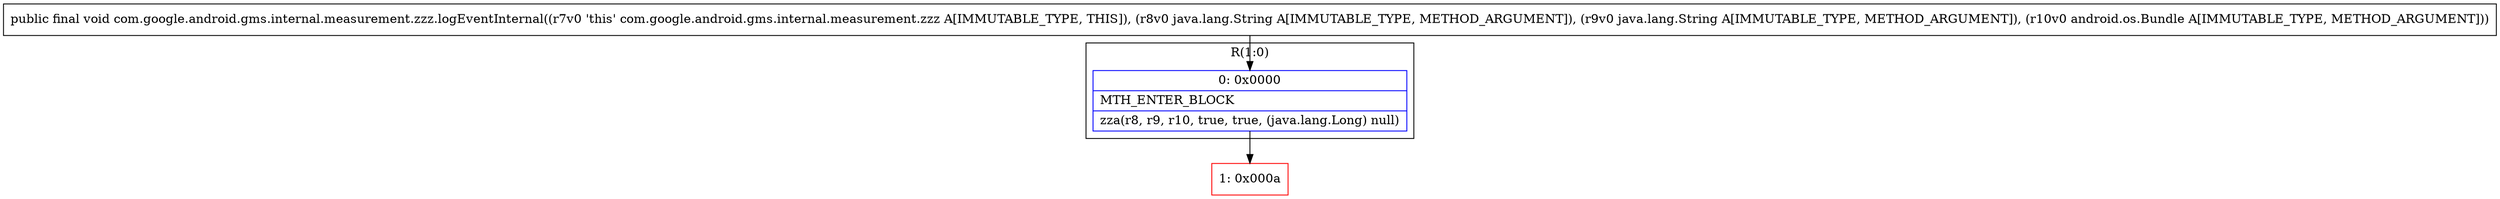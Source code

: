 digraph "CFG forcom.google.android.gms.internal.measurement.zzz.logEventInternal(Ljava\/lang\/String;Ljava\/lang\/String;Landroid\/os\/Bundle;)V" {
subgraph cluster_Region_1522348019 {
label = "R(1:0)";
node [shape=record,color=blue];
Node_0 [shape=record,label="{0\:\ 0x0000|MTH_ENTER_BLOCK\l|zza(r8, r9, r10, true, true, (java.lang.Long) null)\l}"];
}
Node_1 [shape=record,color=red,label="{1\:\ 0x000a}"];
MethodNode[shape=record,label="{public final void com.google.android.gms.internal.measurement.zzz.logEventInternal((r7v0 'this' com.google.android.gms.internal.measurement.zzz A[IMMUTABLE_TYPE, THIS]), (r8v0 java.lang.String A[IMMUTABLE_TYPE, METHOD_ARGUMENT]), (r9v0 java.lang.String A[IMMUTABLE_TYPE, METHOD_ARGUMENT]), (r10v0 android.os.Bundle A[IMMUTABLE_TYPE, METHOD_ARGUMENT])) }"];
MethodNode -> Node_0;
Node_0 -> Node_1;
}

